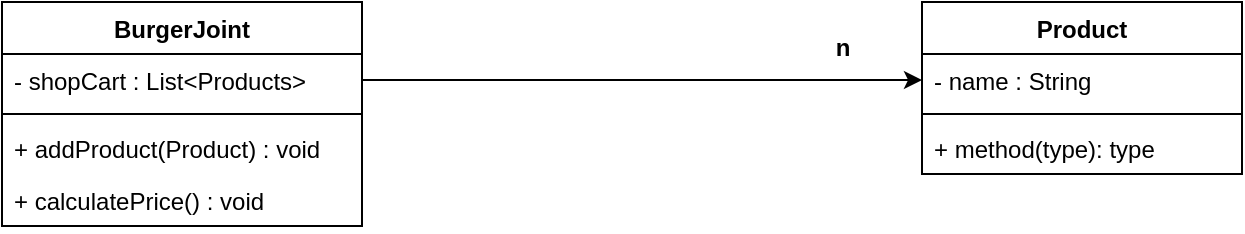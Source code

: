 <mxfile version="24.6.4" type="github">
  <diagram name="Página-1" id="xMx6ZjfXH6ii9thmK58K">
    <mxGraphModel dx="1194" dy="742" grid="1" gridSize="10" guides="1" tooltips="1" connect="1" arrows="1" fold="1" page="1" pageScale="1" pageWidth="827" pageHeight="1169" math="0" shadow="0">
      <root>
        <mxCell id="0" />
        <mxCell id="1" parent="0" />
        <mxCell id="Xjs31XeLKLthdSJGTSF2-1" value="BurgerJoint" style="swimlane;fontStyle=1;align=center;verticalAlign=top;childLayout=stackLayout;horizontal=1;startSize=26;horizontalStack=0;resizeParent=1;resizeParentMax=0;resizeLast=0;collapsible=1;marginBottom=0;whiteSpace=wrap;html=1;" vertex="1" parent="1">
          <mxGeometry x="70" y="120" width="180" height="112" as="geometry" />
        </mxCell>
        <mxCell id="Xjs31XeLKLthdSJGTSF2-2" value="- shopCart : List&amp;lt;Products&amp;gt;" style="text;strokeColor=none;fillColor=none;align=left;verticalAlign=top;spacingLeft=4;spacingRight=4;overflow=hidden;rotatable=0;points=[[0,0.5],[1,0.5]];portConstraint=eastwest;whiteSpace=wrap;html=1;" vertex="1" parent="Xjs31XeLKLthdSJGTSF2-1">
          <mxGeometry y="26" width="180" height="26" as="geometry" />
        </mxCell>
        <mxCell id="Xjs31XeLKLthdSJGTSF2-3" value="" style="line;strokeWidth=1;fillColor=none;align=left;verticalAlign=middle;spacingTop=-1;spacingLeft=3;spacingRight=3;rotatable=0;labelPosition=right;points=[];portConstraint=eastwest;strokeColor=inherit;" vertex="1" parent="Xjs31XeLKLthdSJGTSF2-1">
          <mxGeometry y="52" width="180" height="8" as="geometry" />
        </mxCell>
        <mxCell id="Xjs31XeLKLthdSJGTSF2-4" value="+ addProduct(Product) : void" style="text;strokeColor=none;fillColor=none;align=left;verticalAlign=top;spacingLeft=4;spacingRight=4;overflow=hidden;rotatable=0;points=[[0,0.5],[1,0.5]];portConstraint=eastwest;whiteSpace=wrap;html=1;" vertex="1" parent="Xjs31XeLKLthdSJGTSF2-1">
          <mxGeometry y="60" width="180" height="26" as="geometry" />
        </mxCell>
        <mxCell id="Xjs31XeLKLthdSJGTSF2-10" value="+ calculatePrice() : void" style="text;strokeColor=none;fillColor=none;align=left;verticalAlign=top;spacingLeft=4;spacingRight=4;overflow=hidden;rotatable=0;points=[[0,0.5],[1,0.5]];portConstraint=eastwest;whiteSpace=wrap;html=1;" vertex="1" parent="Xjs31XeLKLthdSJGTSF2-1">
          <mxGeometry y="86" width="180" height="26" as="geometry" />
        </mxCell>
        <mxCell id="Xjs31XeLKLthdSJGTSF2-5" value="Product" style="swimlane;fontStyle=1;align=center;verticalAlign=top;childLayout=stackLayout;horizontal=1;startSize=26;horizontalStack=0;resizeParent=1;resizeParentMax=0;resizeLast=0;collapsible=1;marginBottom=0;whiteSpace=wrap;html=1;" vertex="1" parent="1">
          <mxGeometry x="530" y="120" width="160" height="86" as="geometry" />
        </mxCell>
        <mxCell id="Xjs31XeLKLthdSJGTSF2-6" value="- name : String" style="text;strokeColor=none;fillColor=none;align=left;verticalAlign=top;spacingLeft=4;spacingRight=4;overflow=hidden;rotatable=0;points=[[0,0.5],[1,0.5]];portConstraint=eastwest;whiteSpace=wrap;html=1;" vertex="1" parent="Xjs31XeLKLthdSJGTSF2-5">
          <mxGeometry y="26" width="160" height="26" as="geometry" />
        </mxCell>
        <mxCell id="Xjs31XeLKLthdSJGTSF2-7" value="" style="line;strokeWidth=1;fillColor=none;align=left;verticalAlign=middle;spacingTop=-1;spacingLeft=3;spacingRight=3;rotatable=0;labelPosition=right;points=[];portConstraint=eastwest;strokeColor=inherit;" vertex="1" parent="Xjs31XeLKLthdSJGTSF2-5">
          <mxGeometry y="52" width="160" height="8" as="geometry" />
        </mxCell>
        <mxCell id="Xjs31XeLKLthdSJGTSF2-8" value="+ method(type): type" style="text;strokeColor=none;fillColor=none;align=left;verticalAlign=top;spacingLeft=4;spacingRight=4;overflow=hidden;rotatable=0;points=[[0,0.5],[1,0.5]];portConstraint=eastwest;whiteSpace=wrap;html=1;" vertex="1" parent="Xjs31XeLKLthdSJGTSF2-5">
          <mxGeometry y="60" width="160" height="26" as="geometry" />
        </mxCell>
        <mxCell id="Xjs31XeLKLthdSJGTSF2-9" style="edgeStyle=orthogonalEdgeStyle;rounded=0;orthogonalLoop=1;jettySize=auto;html=1;entryX=0;entryY=0.5;entryDx=0;entryDy=0;" edge="1" parent="1" source="Xjs31XeLKLthdSJGTSF2-2" target="Xjs31XeLKLthdSJGTSF2-6">
          <mxGeometry relative="1" as="geometry">
            <mxPoint x="540" y="159" as="targetPoint" />
          </mxGeometry>
        </mxCell>
        <mxCell id="Xjs31XeLKLthdSJGTSF2-11" value="n" style="text;align=center;fontStyle=1;verticalAlign=middle;spacingLeft=3;spacingRight=3;strokeColor=none;rotatable=0;points=[[0,0.5],[1,0.5]];portConstraint=eastwest;html=1;" vertex="1" parent="1">
          <mxGeometry x="450" y="130" width="80" height="26" as="geometry" />
        </mxCell>
      </root>
    </mxGraphModel>
  </diagram>
</mxfile>
